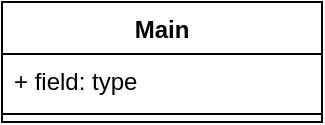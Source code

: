 <mxfile version="21.1.2" type="device">
  <diagram name="Page-1" id="massFzkVEdEyT31nW865">
    <mxGraphModel dx="746" dy="548" grid="1" gridSize="5" guides="1" tooltips="1" connect="1" arrows="1" fold="1" page="1" pageScale="1" pageWidth="1700" pageHeight="1100" math="0" shadow="0">
      <root>
        <mxCell id="0" />
        <mxCell id="1" parent="0" />
        <mxCell id="PPBYCD_lZ_fIXHi9oJLV-1" value="Main" style="swimlane;fontStyle=1;align=center;verticalAlign=top;childLayout=stackLayout;horizontal=1;startSize=26;horizontalStack=0;resizeParent=1;resizeParentMax=0;resizeLast=0;collapsible=1;marginBottom=0;whiteSpace=wrap;html=1;" vertex="1" parent="1">
          <mxGeometry x="760" y="570" width="160" height="60" as="geometry" />
        </mxCell>
        <mxCell id="PPBYCD_lZ_fIXHi9oJLV-2" value="+ field: type" style="text;strokeColor=none;fillColor=none;align=left;verticalAlign=top;spacingLeft=4;spacingRight=4;overflow=hidden;rotatable=0;points=[[0,0.5],[1,0.5]];portConstraint=eastwest;whiteSpace=wrap;html=1;" vertex="1" parent="PPBYCD_lZ_fIXHi9oJLV-1">
          <mxGeometry y="26" width="160" height="26" as="geometry" />
        </mxCell>
        <mxCell id="PPBYCD_lZ_fIXHi9oJLV-3" value="" style="line;strokeWidth=1;fillColor=none;align=left;verticalAlign=middle;spacingTop=-1;spacingLeft=3;spacingRight=3;rotatable=0;labelPosition=right;points=[];portConstraint=eastwest;strokeColor=inherit;" vertex="1" parent="PPBYCD_lZ_fIXHi9oJLV-1">
          <mxGeometry y="52" width="160" height="8" as="geometry" />
        </mxCell>
      </root>
    </mxGraphModel>
  </diagram>
</mxfile>
